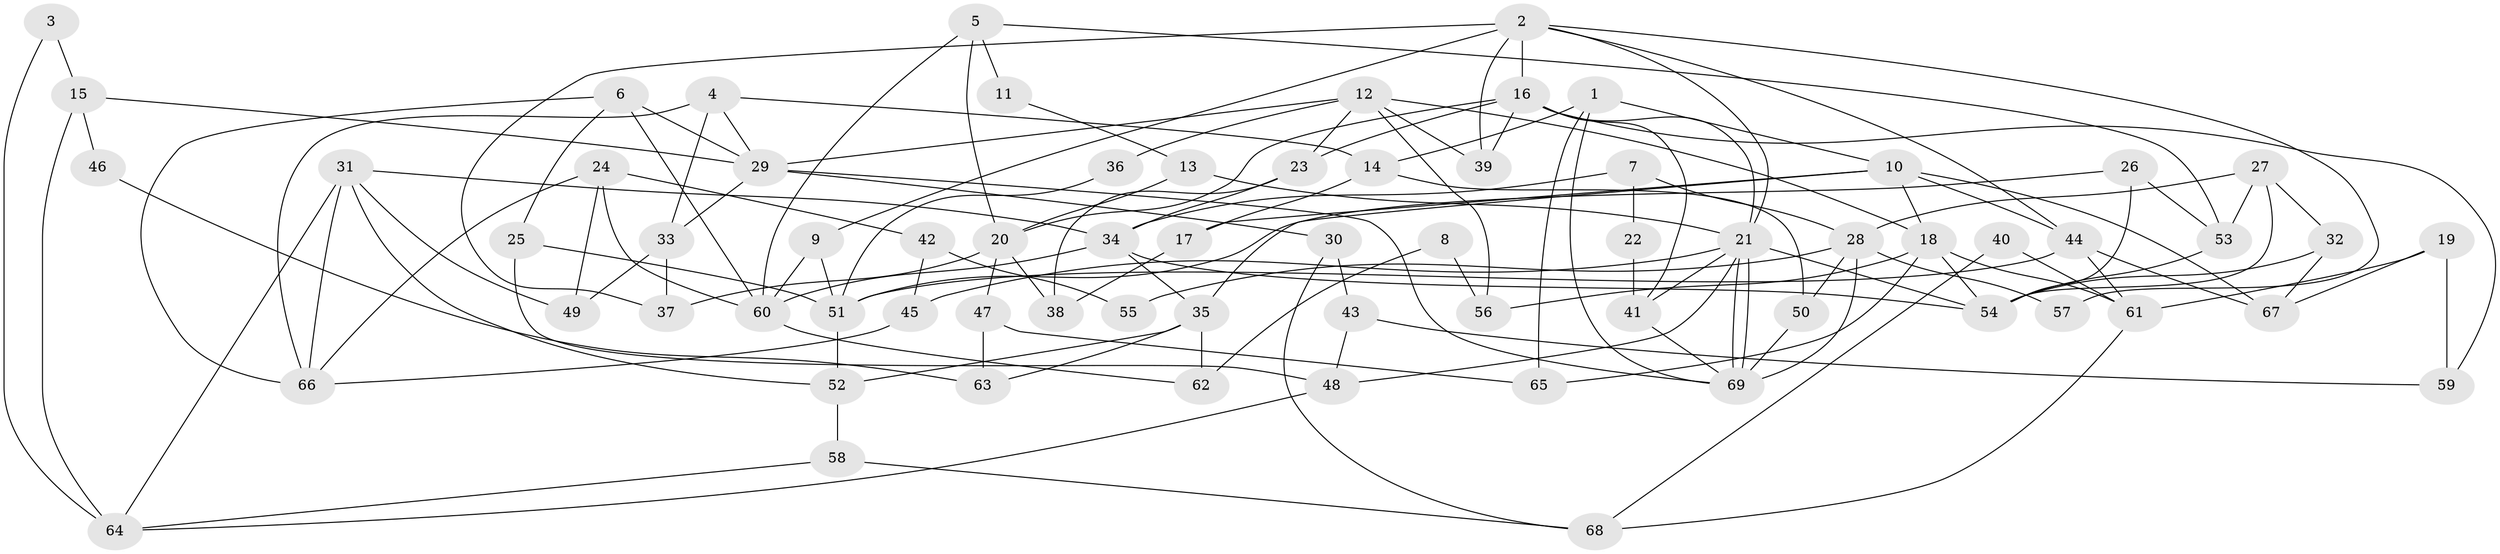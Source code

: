 // Generated by graph-tools (version 1.1) at 2025/14/03/09/25 04:14:53]
// undirected, 69 vertices, 138 edges
graph export_dot {
graph [start="1"]
  node [color=gray90,style=filled];
  1;
  2;
  3;
  4;
  5;
  6;
  7;
  8;
  9;
  10;
  11;
  12;
  13;
  14;
  15;
  16;
  17;
  18;
  19;
  20;
  21;
  22;
  23;
  24;
  25;
  26;
  27;
  28;
  29;
  30;
  31;
  32;
  33;
  34;
  35;
  36;
  37;
  38;
  39;
  40;
  41;
  42;
  43;
  44;
  45;
  46;
  47;
  48;
  49;
  50;
  51;
  52;
  53;
  54;
  55;
  56;
  57;
  58;
  59;
  60;
  61;
  62;
  63;
  64;
  65;
  66;
  67;
  68;
  69;
  1 -- 10;
  1 -- 69;
  1 -- 14;
  1 -- 65;
  2 -- 16;
  2 -- 21;
  2 -- 9;
  2 -- 37;
  2 -- 39;
  2 -- 44;
  2 -- 57;
  3 -- 15;
  3 -- 64;
  4 -- 33;
  4 -- 66;
  4 -- 14;
  4 -- 29;
  5 -- 53;
  5 -- 60;
  5 -- 11;
  5 -- 20;
  6 -- 25;
  6 -- 60;
  6 -- 29;
  6 -- 66;
  7 -- 34;
  7 -- 28;
  7 -- 22;
  8 -- 62;
  8 -- 56;
  9 -- 60;
  9 -- 51;
  10 -- 17;
  10 -- 18;
  10 -- 35;
  10 -- 44;
  10 -- 67;
  11 -- 13;
  12 -- 39;
  12 -- 29;
  12 -- 18;
  12 -- 23;
  12 -- 36;
  12 -- 56;
  13 -- 21;
  13 -- 20;
  14 -- 17;
  14 -- 50;
  15 -- 29;
  15 -- 64;
  15 -- 46;
  16 -- 21;
  16 -- 41;
  16 -- 20;
  16 -- 23;
  16 -- 39;
  16 -- 59;
  17 -- 38;
  18 -- 54;
  18 -- 56;
  18 -- 61;
  18 -- 65;
  19 -- 61;
  19 -- 67;
  19 -- 59;
  20 -- 37;
  20 -- 38;
  20 -- 47;
  21 -- 54;
  21 -- 69;
  21 -- 69;
  21 -- 41;
  21 -- 45;
  21 -- 48;
  22 -- 41;
  23 -- 34;
  23 -- 38;
  24 -- 66;
  24 -- 49;
  24 -- 42;
  24 -- 60;
  25 -- 48;
  25 -- 51;
  26 -- 51;
  26 -- 54;
  26 -- 53;
  27 -- 53;
  27 -- 28;
  27 -- 32;
  27 -- 54;
  28 -- 69;
  28 -- 50;
  28 -- 55;
  28 -- 57;
  29 -- 30;
  29 -- 33;
  29 -- 69;
  30 -- 43;
  30 -- 68;
  31 -- 34;
  31 -- 52;
  31 -- 49;
  31 -- 64;
  31 -- 66;
  32 -- 67;
  32 -- 54;
  33 -- 37;
  33 -- 49;
  34 -- 54;
  34 -- 35;
  34 -- 60;
  35 -- 52;
  35 -- 62;
  35 -- 63;
  36 -- 51;
  40 -- 61;
  40 -- 68;
  41 -- 69;
  42 -- 45;
  42 -- 55;
  43 -- 48;
  43 -- 59;
  44 -- 51;
  44 -- 61;
  44 -- 67;
  45 -- 66;
  46 -- 63;
  47 -- 65;
  47 -- 63;
  48 -- 64;
  50 -- 69;
  51 -- 52;
  52 -- 58;
  53 -- 54;
  58 -- 68;
  58 -- 64;
  60 -- 62;
  61 -- 68;
}
